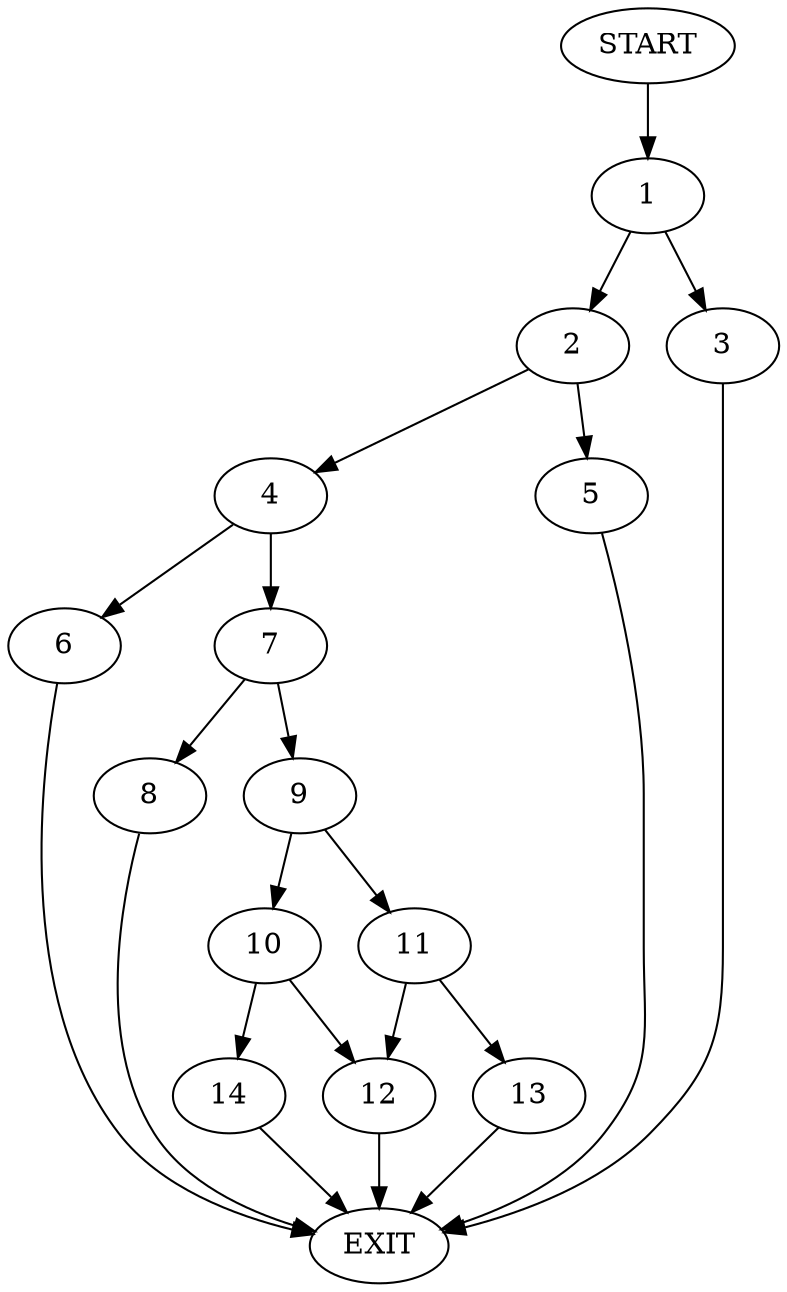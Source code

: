 digraph {
0 [label="START"]
15 [label="EXIT"]
0 -> 1
1 -> 2
1 -> 3
2 -> 4
2 -> 5
3 -> 15
4 -> 6
4 -> 7
5 -> 15
7 -> 8
7 -> 9
6 -> 15
8 -> 15
9 -> 10
9 -> 11
11 -> 12
11 -> 13
10 -> 12
10 -> 14
13 -> 15
12 -> 15
14 -> 15
}

